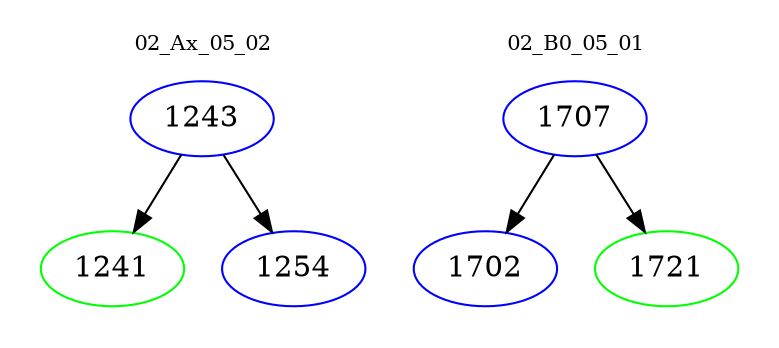 digraph{
subgraph cluster_0 {
color = white
label = "02_Ax_05_02";
fontsize=10;
T0_1243 [label="1243", color="blue"]
T0_1243 -> T0_1241 [color="black"]
T0_1241 [label="1241", color="green"]
T0_1243 -> T0_1254 [color="black"]
T0_1254 [label="1254", color="blue"]
}
subgraph cluster_1 {
color = white
label = "02_B0_05_01";
fontsize=10;
T1_1707 [label="1707", color="blue"]
T1_1707 -> T1_1702 [color="black"]
T1_1702 [label="1702", color="blue"]
T1_1707 -> T1_1721 [color="black"]
T1_1721 [label="1721", color="green"]
}
}
